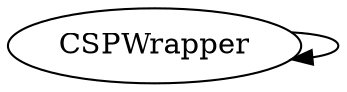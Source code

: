 /* Created by mdot for Matlab */
digraph m2html {
  CSPWrapper -> CSPWrapper;

  CSPWrapper [URL="CSPWrapper.html"];
}